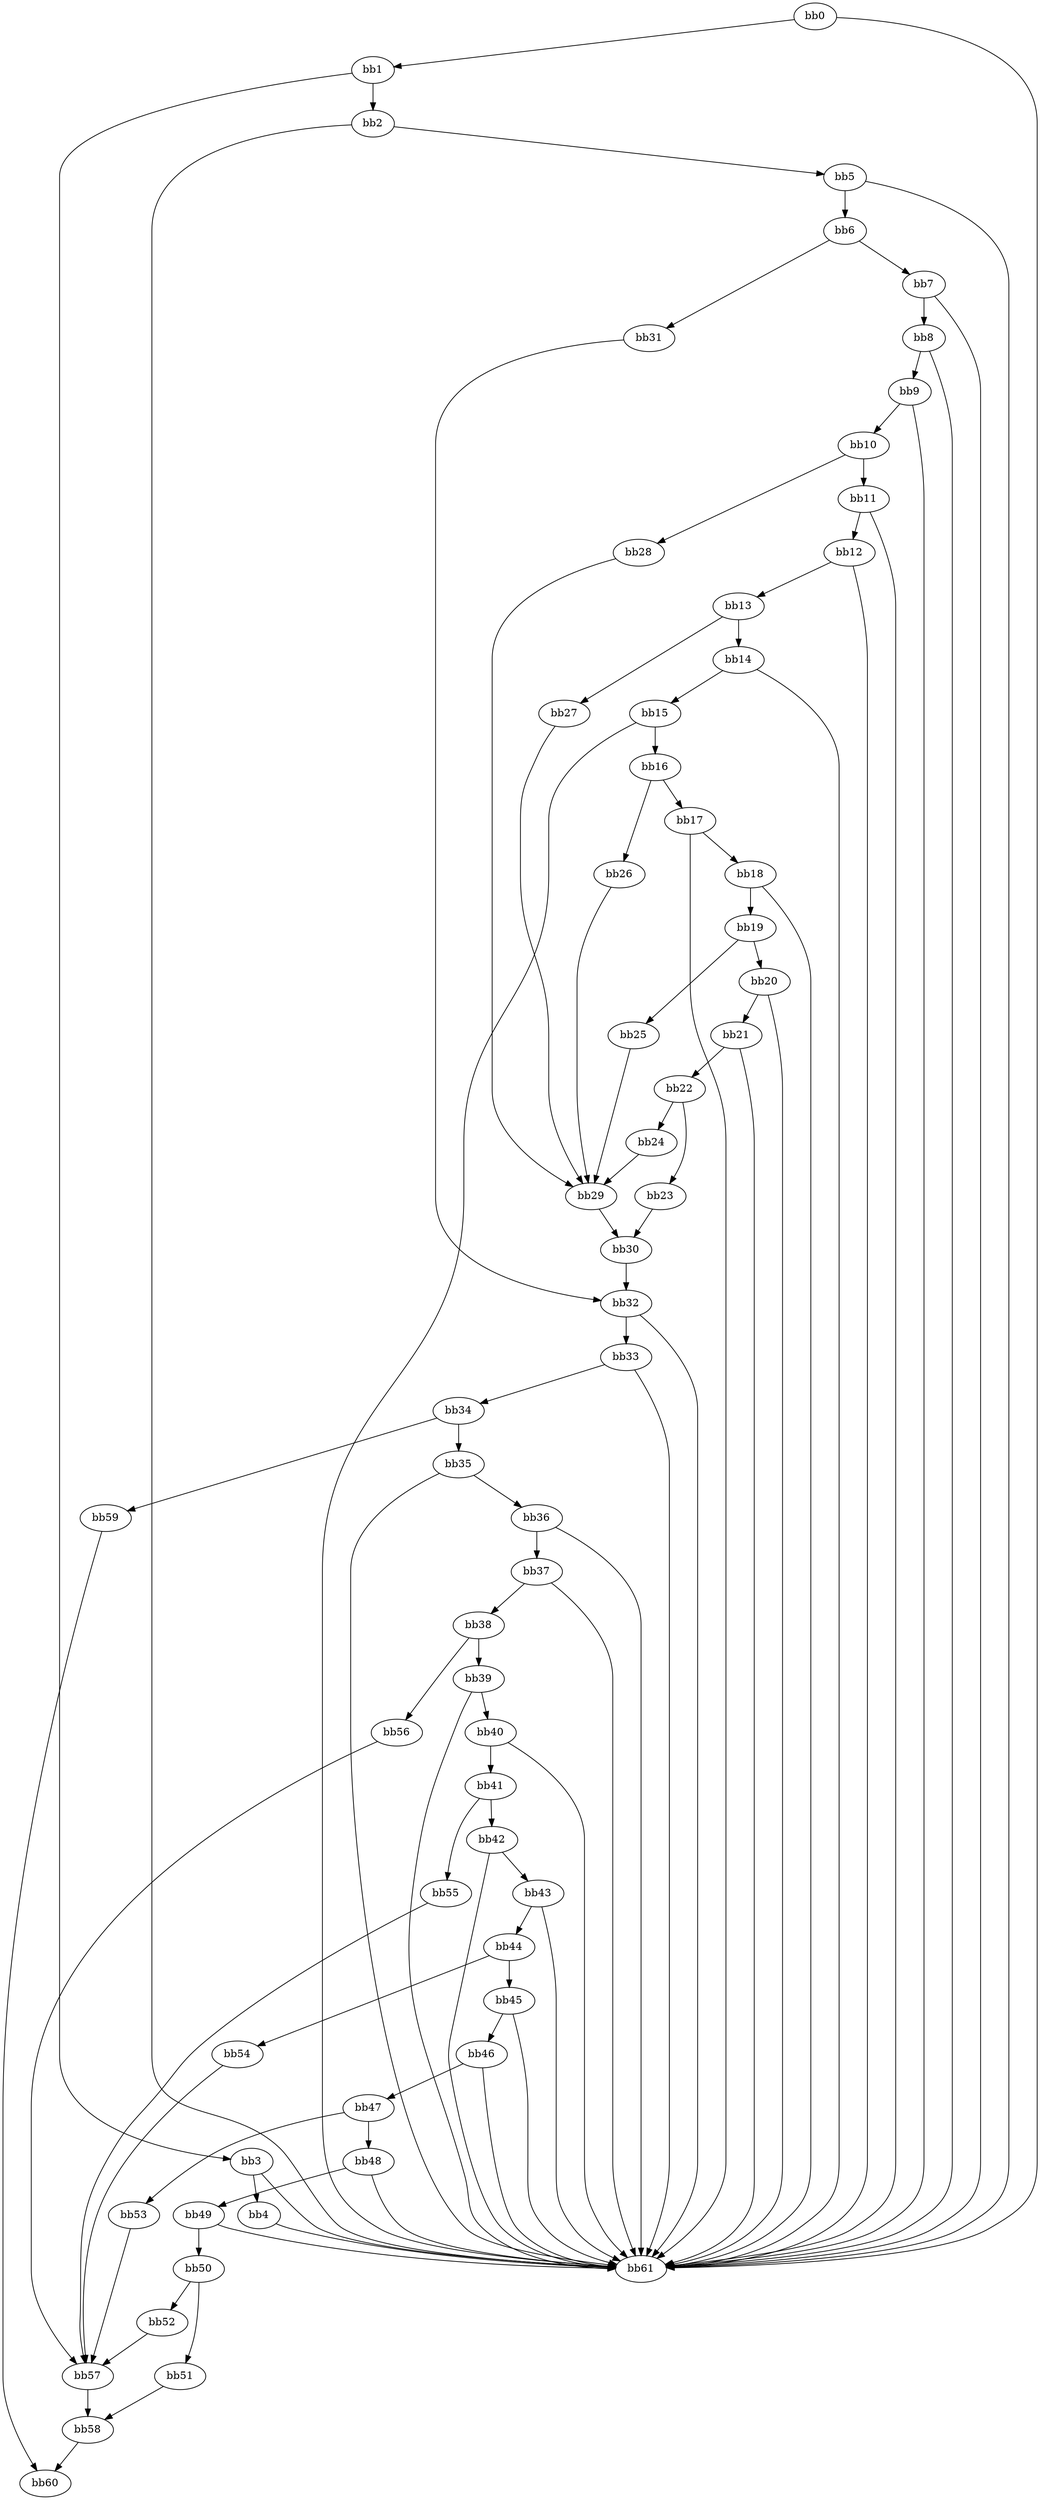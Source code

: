 digraph {
    0 [ label = "bb0\l" ]
    1 [ label = "bb1\l" ]
    2 [ label = "bb2\l" ]
    3 [ label = "bb3\l" ]
    4 [ label = "bb4\l" ]
    5 [ label = "bb5\l" ]
    6 [ label = "bb6\l" ]
    7 [ label = "bb7\l" ]
    8 [ label = "bb8\l" ]
    9 [ label = "bb9\l" ]
    10 [ label = "bb10\l" ]
    11 [ label = "bb11\l" ]
    12 [ label = "bb12\l" ]
    13 [ label = "bb13\l" ]
    14 [ label = "bb14\l" ]
    15 [ label = "bb15\l" ]
    16 [ label = "bb16\l" ]
    17 [ label = "bb17\l" ]
    18 [ label = "bb18\l" ]
    19 [ label = "bb19\l" ]
    20 [ label = "bb20\l" ]
    21 [ label = "bb21\l" ]
    22 [ label = "bb22\l" ]
    23 [ label = "bb23\l" ]
    24 [ label = "bb24\l" ]
    25 [ label = "bb25\l" ]
    26 [ label = "bb26\l" ]
    27 [ label = "bb27\l" ]
    28 [ label = "bb28\l" ]
    29 [ label = "bb29\l" ]
    30 [ label = "bb30\l" ]
    31 [ label = "bb31\l" ]
    32 [ label = "bb32\l" ]
    33 [ label = "bb33\l" ]
    34 [ label = "bb34\l" ]
    35 [ label = "bb35\l" ]
    36 [ label = "bb36\l" ]
    37 [ label = "bb37\l" ]
    38 [ label = "bb38\l" ]
    39 [ label = "bb39\l" ]
    40 [ label = "bb40\l" ]
    41 [ label = "bb41\l" ]
    42 [ label = "bb42\l" ]
    43 [ label = "bb43\l" ]
    44 [ label = "bb44\l" ]
    45 [ label = "bb45\l" ]
    46 [ label = "bb46\l" ]
    47 [ label = "bb47\l" ]
    48 [ label = "bb48\l" ]
    49 [ label = "bb49\l" ]
    50 [ label = "bb50\l" ]
    51 [ label = "bb51\l" ]
    52 [ label = "bb52\l" ]
    53 [ label = "bb53\l" ]
    54 [ label = "bb54\l" ]
    55 [ label = "bb55\l" ]
    56 [ label = "bb56\l" ]
    57 [ label = "bb57\l" ]
    58 [ label = "bb58\l" ]
    59 [ label = "bb59\l" ]
    60 [ label = "bb60\l" ]
    61 [ label = "bb61\l" ]
    0 -> 1 [ ]
    0 -> 61 [ ]
    1 -> 2 [ ]
    1 -> 3 [ ]
    2 -> 5 [ ]
    2 -> 61 [ ]
    3 -> 4 [ ]
    3 -> 61 [ ]
    4 -> 61 [ ]
    5 -> 6 [ ]
    5 -> 61 [ ]
    6 -> 7 [ ]
    6 -> 31 [ ]
    7 -> 8 [ ]
    7 -> 61 [ ]
    8 -> 9 [ ]
    8 -> 61 [ ]
    9 -> 10 [ ]
    9 -> 61 [ ]
    10 -> 11 [ ]
    10 -> 28 [ ]
    11 -> 12 [ ]
    11 -> 61 [ ]
    12 -> 13 [ ]
    12 -> 61 [ ]
    13 -> 14 [ ]
    13 -> 27 [ ]
    14 -> 15 [ ]
    14 -> 61 [ ]
    15 -> 16 [ ]
    15 -> 61 [ ]
    16 -> 17 [ ]
    16 -> 26 [ ]
    17 -> 18 [ ]
    17 -> 61 [ ]
    18 -> 19 [ ]
    18 -> 61 [ ]
    19 -> 20 [ ]
    19 -> 25 [ ]
    20 -> 21 [ ]
    20 -> 61 [ ]
    21 -> 22 [ ]
    21 -> 61 [ ]
    22 -> 23 [ ]
    22 -> 24 [ ]
    23 -> 30 [ ]
    24 -> 29 [ ]
    25 -> 29 [ ]
    26 -> 29 [ ]
    27 -> 29 [ ]
    28 -> 29 [ ]
    29 -> 30 [ ]
    30 -> 32 [ ]
    31 -> 32 [ ]
    32 -> 33 [ ]
    32 -> 61 [ ]
    33 -> 34 [ ]
    33 -> 61 [ ]
    34 -> 35 [ ]
    34 -> 59 [ ]
    35 -> 36 [ ]
    35 -> 61 [ ]
    36 -> 37 [ ]
    36 -> 61 [ ]
    37 -> 38 [ ]
    37 -> 61 [ ]
    38 -> 39 [ ]
    38 -> 56 [ ]
    39 -> 40 [ ]
    39 -> 61 [ ]
    40 -> 41 [ ]
    40 -> 61 [ ]
    41 -> 42 [ ]
    41 -> 55 [ ]
    42 -> 43 [ ]
    42 -> 61 [ ]
    43 -> 44 [ ]
    43 -> 61 [ ]
    44 -> 45 [ ]
    44 -> 54 [ ]
    45 -> 46 [ ]
    45 -> 61 [ ]
    46 -> 47 [ ]
    46 -> 61 [ ]
    47 -> 48 [ ]
    47 -> 53 [ ]
    48 -> 49 [ ]
    48 -> 61 [ ]
    49 -> 50 [ ]
    49 -> 61 [ ]
    50 -> 51 [ ]
    50 -> 52 [ ]
    51 -> 58 [ ]
    52 -> 57 [ ]
    53 -> 57 [ ]
    54 -> 57 [ ]
    55 -> 57 [ ]
    56 -> 57 [ ]
    57 -> 58 [ ]
    58 -> 60 [ ]
    59 -> 60 [ ]
}

